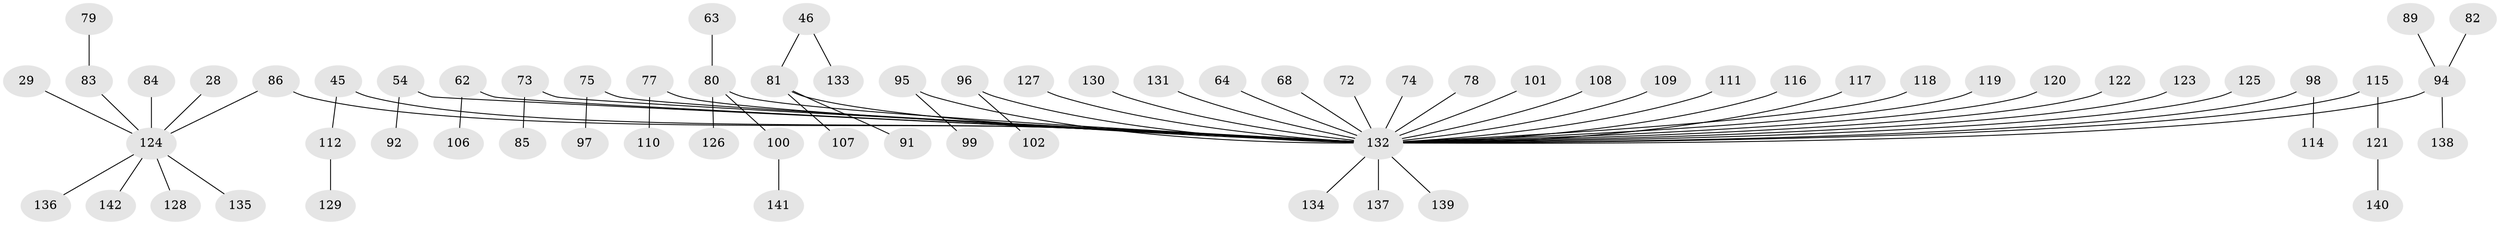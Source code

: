 // original degree distribution, {6: 0.028169014084507043, 4: 0.056338028169014086, 9: 0.007042253521126761, 3: 0.1267605633802817, 2: 0.23943661971830985, 1: 0.5140845070422535, 7: 0.007042253521126761, 5: 0.02112676056338028}
// Generated by graph-tools (version 1.1) at 2025/53/03/09/25 04:53:21]
// undirected, 71 vertices, 70 edges
graph export_dot {
graph [start="1"]
  node [color=gray90,style=filled];
  28;
  29;
  45;
  46;
  54;
  62;
  63;
  64;
  68;
  72 [super="+27"];
  73;
  74;
  75;
  77;
  78;
  79;
  80 [super="+57"];
  81 [super="+14"];
  82;
  83 [super="+58"];
  84;
  85;
  86 [super="+7"];
  89;
  91;
  92;
  94 [super="+87+66+59+70"];
  95;
  96 [super="+67"];
  97;
  98;
  99;
  100;
  101;
  102;
  106;
  107;
  108;
  109;
  110;
  111;
  112;
  114;
  115 [super="+90+88+93+103"];
  116;
  117;
  118;
  119;
  120;
  121;
  122;
  123;
  124 [super="+22+24+53"];
  125;
  126;
  127;
  128;
  129;
  130;
  131;
  132 [super="+3+69+36+50+8+76+23+33+25+44+105+113+47"];
  133;
  134;
  135;
  136;
  137;
  138;
  139;
  140;
  141;
  142;
  28 -- 124;
  29 -- 124;
  45 -- 112;
  45 -- 132;
  46 -- 133;
  46 -- 81;
  54 -- 92;
  54 -- 132;
  62 -- 106;
  62 -- 132;
  63 -- 80;
  64 -- 132;
  68 -- 132;
  72 -- 132;
  73 -- 85;
  73 -- 132;
  74 -- 132;
  75 -- 97;
  75 -- 132;
  77 -- 110;
  77 -- 132;
  78 -- 132;
  79 -- 83;
  80 -- 100;
  80 -- 126;
  80 -- 132;
  81 -- 91;
  81 -- 107;
  81 -- 132;
  82 -- 94;
  83 -- 124;
  84 -- 124;
  86 -- 124;
  86 -- 132;
  89 -- 94;
  94 -- 138;
  94 -- 132;
  95 -- 99;
  95 -- 132;
  96 -- 102;
  96 -- 132;
  98 -- 114;
  98 -- 132;
  100 -- 141;
  101 -- 132;
  108 -- 132;
  109 -- 132;
  111 -- 132;
  112 -- 129;
  115 -- 132;
  115 -- 121;
  116 -- 132;
  117 -- 132;
  118 -- 132;
  119 -- 132;
  120 -- 132;
  121 -- 140;
  122 -- 132;
  123 -- 132;
  124 -- 142;
  124 -- 128;
  124 -- 135;
  124 -- 136;
  125 -- 132;
  127 -- 132;
  130 -- 132;
  131 -- 132;
  132 -- 134;
  132 -- 137;
  132 -- 139;
}
